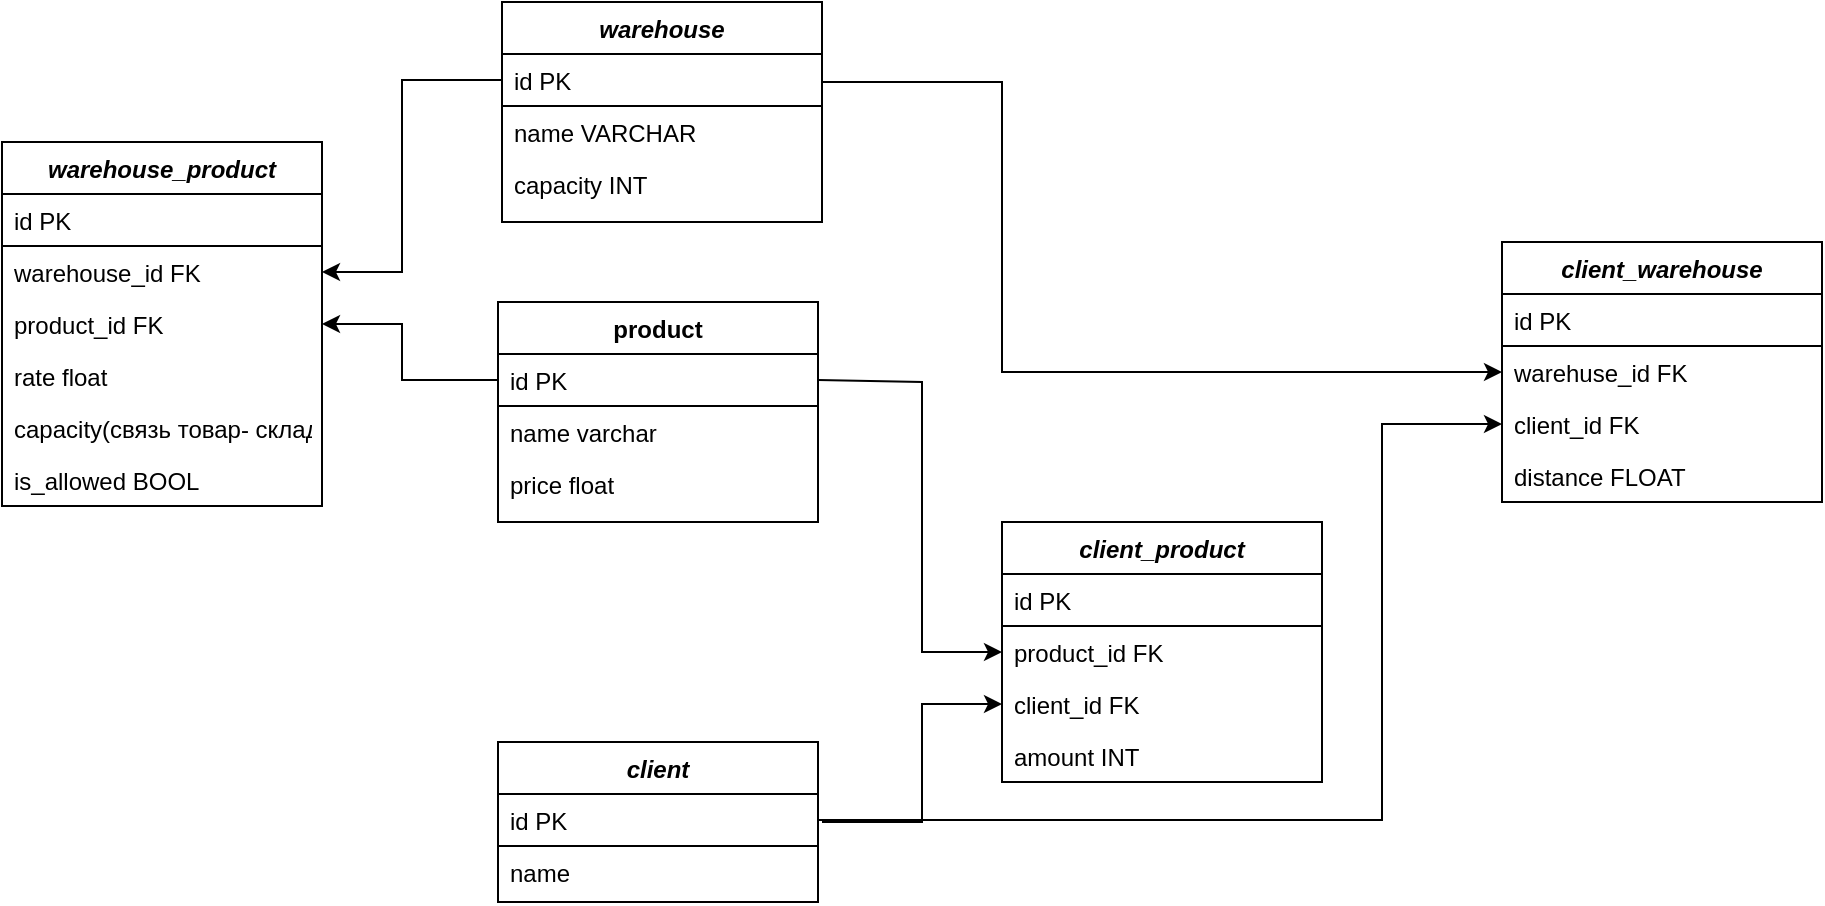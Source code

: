 <mxfile version="21.0.8" type="device" pages="2"><diagram id="C5RBs43oDa-KdzZeNtuy" name="db_scheme"><mxGraphModel dx="1434" dy="1971" grid="1" gridSize="10" guides="1" tooltips="1" connect="1" arrows="1" fold="1" page="1" pageScale="1" pageWidth="827" pageHeight="1169" math="0" shadow="0"><root><mxCell id="WIyWlLk6GJQsqaUBKTNV-0"/><mxCell id="WIyWlLk6GJQsqaUBKTNV-1" parent="WIyWlLk6GJQsqaUBKTNV-0"/><mxCell id="zkfFHV4jXpPFQw0GAbJ--0" value="warehouse" style="swimlane;fontStyle=3;align=center;verticalAlign=top;childLayout=stackLayout;horizontal=1;startSize=26;horizontalStack=0;resizeParent=1;resizeLast=0;collapsible=1;marginBottom=0;rounded=0;shadow=0;strokeWidth=1;" parent="WIyWlLk6GJQsqaUBKTNV-1" vertex="1"><mxGeometry x="510" y="-30" width="160" height="110" as="geometry"><mxRectangle x="230" y="140" width="160" height="26" as="alternateBounds"/></mxGeometry></mxCell><mxCell id="zkfFHV4jXpPFQw0GAbJ--1" value="id PK&#10;" style="text;align=left;verticalAlign=top;spacingLeft=4;spacingRight=4;overflow=hidden;rotatable=0;points=[[0,0.5],[1,0.5]];portConstraint=eastwest;strokeColor=default;" parent="zkfFHV4jXpPFQw0GAbJ--0" vertex="1"><mxGeometry y="26" width="160" height="26" as="geometry"/></mxCell><mxCell id="zkfFHV4jXpPFQw0GAbJ--2" value="name VARCHAR" style="text;align=left;verticalAlign=top;spacingLeft=4;spacingRight=4;overflow=hidden;rotatable=0;points=[[0,0.5],[1,0.5]];portConstraint=eastwest;rounded=0;shadow=0;html=0;" parent="zkfFHV4jXpPFQw0GAbJ--0" vertex="1"><mxGeometry y="52" width="160" height="26" as="geometry"/></mxCell><mxCell id="IBjQlIqPQGtIT2YMtyYu-51" value="capacity INT" style="text;align=left;verticalAlign=top;spacingLeft=4;spacingRight=4;overflow=hidden;rotatable=0;points=[[0,0.5],[1,0.5]];portConstraint=eastwest;rounded=0;shadow=0;html=0;" parent="zkfFHV4jXpPFQw0GAbJ--0" vertex="1"><mxGeometry y="78" width="160" height="26" as="geometry"/></mxCell><mxCell id="zkfFHV4jXpPFQw0GAbJ--17" value="product" style="swimlane;fontStyle=1;align=center;verticalAlign=top;childLayout=stackLayout;horizontal=1;startSize=26;horizontalStack=0;resizeParent=1;resizeLast=0;collapsible=1;marginBottom=0;rounded=0;shadow=0;strokeWidth=1;" parent="WIyWlLk6GJQsqaUBKTNV-1" vertex="1"><mxGeometry x="508" y="120" width="160" height="110" as="geometry"><mxRectangle x="550" y="140" width="160" height="26" as="alternateBounds"/></mxGeometry></mxCell><mxCell id="zkfFHV4jXpPFQw0GAbJ--18" value="id PK" style="text;align=left;verticalAlign=top;spacingLeft=4;spacingRight=4;overflow=hidden;rotatable=0;points=[[0,0.5],[1,0.5]];portConstraint=eastwest;strokeColor=default;" parent="zkfFHV4jXpPFQw0GAbJ--17" vertex="1"><mxGeometry y="26" width="160" height="26" as="geometry"/></mxCell><mxCell id="zkfFHV4jXpPFQw0GAbJ--19" value="name varchar" style="text;align=left;verticalAlign=top;spacingLeft=4;spacingRight=4;overflow=hidden;rotatable=0;points=[[0,0.5],[1,0.5]];portConstraint=eastwest;rounded=0;shadow=0;html=0;" parent="zkfFHV4jXpPFQw0GAbJ--17" vertex="1"><mxGeometry y="52" width="160" height="26" as="geometry"/></mxCell><mxCell id="zkfFHV4jXpPFQw0GAbJ--20" value="price float" style="text;align=left;verticalAlign=top;spacingLeft=4;spacingRight=4;overflow=hidden;rotatable=0;points=[[0,0.5],[1,0.5]];portConstraint=eastwest;rounded=0;shadow=0;html=0;" parent="zkfFHV4jXpPFQw0GAbJ--17" vertex="1"><mxGeometry y="78" width="160" height="26" as="geometry"/></mxCell><mxCell id="IBjQlIqPQGtIT2YMtyYu-3" value="client" style="swimlane;fontStyle=3;align=center;verticalAlign=top;childLayout=stackLayout;horizontal=1;startSize=26;horizontalStack=0;resizeParent=1;resizeLast=0;collapsible=1;marginBottom=0;rounded=0;shadow=0;strokeWidth=1;" parent="WIyWlLk6GJQsqaUBKTNV-1" vertex="1"><mxGeometry x="508" y="340" width="160" height="80" as="geometry"><mxRectangle x="508" y="340" width="160" height="26" as="alternateBounds"/></mxGeometry></mxCell><mxCell id="IBjQlIqPQGtIT2YMtyYu-4" value="id PK&#10;" style="text;align=left;verticalAlign=top;spacingLeft=4;spacingRight=4;overflow=hidden;rotatable=0;points=[[0,0.5],[1,0.5]];portConstraint=eastwest;strokeColor=default;" parent="IBjQlIqPQGtIT2YMtyYu-3" vertex="1"><mxGeometry y="26" width="160" height="26" as="geometry"/></mxCell><mxCell id="IBjQlIqPQGtIT2YMtyYu-5" value="name" style="text;align=left;verticalAlign=top;spacingLeft=4;spacingRight=4;overflow=hidden;rotatable=0;points=[[0,0.5],[1,0.5]];portConstraint=eastwest;rounded=0;shadow=0;html=0;" parent="IBjQlIqPQGtIT2YMtyYu-3" vertex="1"><mxGeometry y="52" width="160" height="26" as="geometry"/></mxCell><mxCell id="IBjQlIqPQGtIT2YMtyYu-27" value="client_product" style="swimlane;fontStyle=3;align=center;verticalAlign=top;childLayout=stackLayout;horizontal=1;startSize=26;horizontalStack=0;resizeParent=1;resizeLast=0;collapsible=1;marginBottom=0;rounded=0;shadow=0;strokeWidth=1;" parent="WIyWlLk6GJQsqaUBKTNV-1" vertex="1"><mxGeometry x="760" y="230" width="160" height="130" as="geometry"><mxRectangle x="230" y="140" width="160" height="26" as="alternateBounds"/></mxGeometry></mxCell><mxCell id="IBjQlIqPQGtIT2YMtyYu-28" value="id PK&#10;" style="text;align=left;verticalAlign=top;spacingLeft=4;spacingRight=4;overflow=hidden;rotatable=0;points=[[0,0.5],[1,0.5]];portConstraint=eastwest;strokeColor=default;" parent="IBjQlIqPQGtIT2YMtyYu-27" vertex="1"><mxGeometry y="26" width="160" height="26" as="geometry"/></mxCell><mxCell id="IBjQlIqPQGtIT2YMtyYu-30" value="product_id FK" style="text;align=left;verticalAlign=top;spacingLeft=4;spacingRight=4;overflow=hidden;rotatable=0;points=[[0,0.5],[1,0.5]];portConstraint=eastwest;rounded=0;shadow=0;html=0;" parent="IBjQlIqPQGtIT2YMtyYu-27" vertex="1"><mxGeometry y="52" width="160" height="26" as="geometry"/></mxCell><mxCell id="IBjQlIqPQGtIT2YMtyYu-34" value="client_id FK" style="text;align=left;verticalAlign=top;spacingLeft=4;spacingRight=4;overflow=hidden;rotatable=0;points=[[0,0.5],[1,0.5]];portConstraint=eastwest;rounded=0;shadow=0;html=0;" parent="IBjQlIqPQGtIT2YMtyYu-27" vertex="1"><mxGeometry y="78" width="160" height="26" as="geometry"/></mxCell><mxCell id="IBjQlIqPQGtIT2YMtyYu-52" value="amount INT&#10;" style="text;align=left;verticalAlign=top;spacingLeft=4;spacingRight=4;overflow=hidden;rotatable=0;points=[[0,0.5],[1,0.5]];portConstraint=eastwest;rounded=0;shadow=0;html=0;" parent="IBjQlIqPQGtIT2YMtyYu-27" vertex="1"><mxGeometry y="104" width="160" height="26" as="geometry"/></mxCell><mxCell id="IBjQlIqPQGtIT2YMtyYu-37" value="" style="endArrow=classic;html=1;rounded=0;entryX=0;entryY=0.5;entryDx=0;entryDy=0;exitX=1;exitY=0.5;exitDx=0;exitDy=0;" parent="WIyWlLk6GJQsqaUBKTNV-1" source="zkfFHV4jXpPFQw0GAbJ--18" target="IBjQlIqPQGtIT2YMtyYu-30" edge="1"><mxGeometry width="50" height="50" relative="1" as="geometry"><mxPoint x="420" y="340" as="sourcePoint"/><mxPoint x="470" y="290" as="targetPoint"/><Array as="points"><mxPoint x="720" y="160"/><mxPoint x="720" y="295"/></Array></mxGeometry></mxCell><mxCell id="IBjQlIqPQGtIT2YMtyYu-38" value="" style="endArrow=classic;html=1;rounded=0;entryX=0;entryY=0.5;entryDx=0;entryDy=0;" parent="WIyWlLk6GJQsqaUBKTNV-1" target="IBjQlIqPQGtIT2YMtyYu-34" edge="1"><mxGeometry width="50" height="50" relative="1" as="geometry"><mxPoint x="670" y="380" as="sourcePoint"/><mxPoint x="750" y="320" as="targetPoint"/><Array as="points"><mxPoint x="720" y="380"/><mxPoint x="720" y="321"/></Array></mxGeometry></mxCell><mxCell id="IBjQlIqPQGtIT2YMtyYu-41" value="warehouse_product" style="swimlane;fontStyle=3;align=center;verticalAlign=top;childLayout=stackLayout;horizontal=1;startSize=26;horizontalStack=0;resizeParent=1;resizeLast=0;collapsible=1;marginBottom=0;rounded=0;shadow=0;strokeWidth=1;" parent="WIyWlLk6GJQsqaUBKTNV-1" vertex="1"><mxGeometry x="260" y="40" width="160" height="182" as="geometry"><mxRectangle x="230" y="140" width="160" height="26" as="alternateBounds"/></mxGeometry></mxCell><mxCell id="IBjQlIqPQGtIT2YMtyYu-42" value="id PK&#10;" style="text;align=left;verticalAlign=top;spacingLeft=4;spacingRight=4;overflow=hidden;rotatable=0;points=[[0,0.5],[1,0.5]];portConstraint=eastwest;strokeColor=default;" parent="IBjQlIqPQGtIT2YMtyYu-41" vertex="1"><mxGeometry y="26" width="160" height="26" as="geometry"/></mxCell><mxCell id="IBjQlIqPQGtIT2YMtyYu-44" value="warehouse_id FK" style="text;align=left;verticalAlign=top;spacingLeft=4;spacingRight=4;overflow=hidden;rotatable=0;points=[[0,0.5],[1,0.5]];portConstraint=eastwest;rounded=0;shadow=0;html=0;" parent="IBjQlIqPQGtIT2YMtyYu-41" vertex="1"><mxGeometry y="52" width="160" height="26" as="geometry"/></mxCell><mxCell id="IBjQlIqPQGtIT2YMtyYu-46" value="product_id FK" style="text;align=left;verticalAlign=top;spacingLeft=4;spacingRight=4;overflow=hidden;rotatable=0;points=[[0,0.5],[1,0.5]];portConstraint=eastwest;rounded=0;shadow=0;html=0;" parent="IBjQlIqPQGtIT2YMtyYu-41" vertex="1"><mxGeometry y="78" width="160" height="26" as="geometry"/></mxCell><mxCell id="IBjQlIqPQGtIT2YMtyYu-50" value="rate float" style="text;align=left;verticalAlign=top;spacingLeft=4;spacingRight=4;overflow=hidden;rotatable=0;points=[[0,0.5],[1,0.5]];portConstraint=eastwest;rounded=0;shadow=0;html=0;" parent="IBjQlIqPQGtIT2YMtyYu-41" vertex="1"><mxGeometry y="104" width="160" height="26" as="geometry"/></mxCell><mxCell id="IBjQlIqPQGtIT2YMtyYu-53" value="capacity(связь товар- склад)" style="text;align=left;verticalAlign=top;spacingLeft=4;spacingRight=4;overflow=hidden;rotatable=0;points=[[0,0.5],[1,0.5]];portConstraint=eastwest;rounded=0;shadow=0;html=0;" parent="IBjQlIqPQGtIT2YMtyYu-41" vertex="1"><mxGeometry y="130" width="160" height="26" as="geometry"/></mxCell><mxCell id="IBjQlIqPQGtIT2YMtyYu-54" value="is_allowed BOOL" style="text;align=left;verticalAlign=top;spacingLeft=4;spacingRight=4;overflow=hidden;rotatable=0;points=[[0,0.5],[1,0.5]];portConstraint=eastwest;rounded=0;shadow=0;html=0;" parent="IBjQlIqPQGtIT2YMtyYu-41" vertex="1"><mxGeometry y="156" width="160" height="26" as="geometry"/></mxCell><mxCell id="IBjQlIqPQGtIT2YMtyYu-45" value="" style="endArrow=classic;html=1;rounded=0;entryX=1;entryY=0.5;entryDx=0;entryDy=0;exitX=0;exitY=0.5;exitDx=0;exitDy=0;" parent="WIyWlLk6GJQsqaUBKTNV-1" source="zkfFHV4jXpPFQw0GAbJ--1" target="IBjQlIqPQGtIT2YMtyYu-44" edge="1"><mxGeometry width="50" height="50" relative="1" as="geometry"><mxPoint x="450" y="280" as="sourcePoint"/><mxPoint x="500" y="230" as="targetPoint"/><Array as="points"><mxPoint x="460" y="9"/><mxPoint x="460" y="105"/></Array></mxGeometry></mxCell><mxCell id="IBjQlIqPQGtIT2YMtyYu-47" value="" style="endArrow=classic;html=1;rounded=0;entryX=1;entryY=0.5;entryDx=0;entryDy=0;exitX=0;exitY=0.5;exitDx=0;exitDy=0;" parent="WIyWlLk6GJQsqaUBKTNV-1" source="zkfFHV4jXpPFQw0GAbJ--18" target="IBjQlIqPQGtIT2YMtyYu-46" edge="1"><mxGeometry width="50" height="50" relative="1" as="geometry"><mxPoint x="450" y="280" as="sourcePoint"/><mxPoint x="500" y="230" as="targetPoint"/><Array as="points"><mxPoint x="460" y="159"/><mxPoint x="460" y="131"/></Array></mxGeometry></mxCell><mxCell id="IBjQlIqPQGtIT2YMtyYu-59" value="client_warehouse" style="swimlane;fontStyle=3;align=center;verticalAlign=top;childLayout=stackLayout;horizontal=1;startSize=26;horizontalStack=0;resizeParent=1;resizeLast=0;collapsible=1;marginBottom=0;rounded=0;shadow=0;strokeWidth=1;" parent="WIyWlLk6GJQsqaUBKTNV-1" vertex="1"><mxGeometry x="1010" y="90" width="160" height="130" as="geometry"><mxRectangle x="230" y="140" width="160" height="26" as="alternateBounds"/></mxGeometry></mxCell><mxCell id="IBjQlIqPQGtIT2YMtyYu-60" value="id PK&#10;" style="text;align=left;verticalAlign=top;spacingLeft=4;spacingRight=4;overflow=hidden;rotatable=0;points=[[0,0.5],[1,0.5]];portConstraint=eastwest;strokeColor=default;" parent="IBjQlIqPQGtIT2YMtyYu-59" vertex="1"><mxGeometry y="26" width="160" height="26" as="geometry"/></mxCell><mxCell id="IBjQlIqPQGtIT2YMtyYu-61" value="warehuse_id FK" style="text;align=left;verticalAlign=top;spacingLeft=4;spacingRight=4;overflow=hidden;rotatable=0;points=[[0,0.5],[1,0.5]];portConstraint=eastwest;rounded=0;shadow=0;html=0;" parent="IBjQlIqPQGtIT2YMtyYu-59" vertex="1"><mxGeometry y="52" width="160" height="26" as="geometry"/></mxCell><mxCell id="IBjQlIqPQGtIT2YMtyYu-62" value="client_id FK" style="text;align=left;verticalAlign=top;spacingLeft=4;spacingRight=4;overflow=hidden;rotatable=0;points=[[0,0.5],[1,0.5]];portConstraint=eastwest;rounded=0;shadow=0;html=0;" parent="IBjQlIqPQGtIT2YMtyYu-59" vertex="1"><mxGeometry y="78" width="160" height="26" as="geometry"/></mxCell><mxCell id="IBjQlIqPQGtIT2YMtyYu-63" value="distance FLOAT" style="text;align=left;verticalAlign=top;spacingLeft=4;spacingRight=4;overflow=hidden;rotatable=0;points=[[0,0.5],[1,0.5]];portConstraint=eastwest;rounded=0;shadow=0;html=0;" parent="IBjQlIqPQGtIT2YMtyYu-59" vertex="1"><mxGeometry y="104" width="160" height="26" as="geometry"/></mxCell><mxCell id="IBjQlIqPQGtIT2YMtyYu-64" value="" style="endArrow=classic;html=1;rounded=0;entryX=0;entryY=0.5;entryDx=0;entryDy=0;exitX=1;exitY=0.5;exitDx=0;exitDy=0;" parent="WIyWlLk6GJQsqaUBKTNV-1" target="IBjQlIqPQGtIT2YMtyYu-61" edge="1"><mxGeometry width="50" height="50" relative="1" as="geometry"><mxPoint x="670" y="10" as="sourcePoint"/><mxPoint x="762" y="146" as="targetPoint"/><Array as="points"><mxPoint x="760" y="10"/><mxPoint x="760" y="155"/></Array></mxGeometry></mxCell><mxCell id="IBjQlIqPQGtIT2YMtyYu-68" value="" style="endArrow=classic;html=1;rounded=0;exitX=1;exitY=0.5;exitDx=0;exitDy=0;entryX=0;entryY=0.5;entryDx=0;entryDy=0;" parent="WIyWlLk6GJQsqaUBKTNV-1" source="IBjQlIqPQGtIT2YMtyYu-4" target="IBjQlIqPQGtIT2YMtyYu-62" edge="1"><mxGeometry width="50" height="50" relative="1" as="geometry"><mxPoint x="750" y="250" as="sourcePoint"/><mxPoint x="980" y="379" as="targetPoint"/><Array as="points"><mxPoint x="950" y="379"/><mxPoint x="950" y="181"/></Array></mxGeometry></mxCell></root></mxGraphModel></diagram><diagram id="NwvgrTIiB3eNbCN-UTD2" name="Алгоритм"><mxGraphModel dx="2607" dy="1458" grid="1" gridSize="10" guides="1" tooltips="1" connect="1" arrows="1" fold="1" page="1" pageScale="1" pageWidth="291" pageHeight="413" math="0" shadow="0"><root><mxCell id="0"/><mxCell id="1" parent="0"/><mxCell id="vYU-wXXdbi1FGhDbmow--1" value="" style="rounded=0;html=1;jettySize=auto;orthogonalLoop=1;fontSize=11;endArrow=block;endFill=0;endSize=8;strokeWidth=1;shadow=0;labelBackgroundColor=none;edgeStyle=orthogonalEdgeStyle;" edge="1" parent="1" source="vYU-wXXdbi1FGhDbmow--2" target="vYU-wXXdbi1FGhDbmow--5"><mxGeometry relative="1" as="geometry"/></mxCell><mxCell id="vYU-wXXdbi1FGhDbmow--2" value="product" style="rounded=1;whiteSpace=wrap;html=1;fontSize=12;glass=0;strokeWidth=1;shadow=0;" vertex="1" parent="1"><mxGeometry x="582.5" y="440" width="120" height="40" as="geometry"/></mxCell><mxCell id="vYU-wXXdbi1FGhDbmow--3" value="Yes" style="rounded=0;html=1;jettySize=auto;orthogonalLoop=1;fontSize=11;endArrow=block;endFill=0;endSize=8;strokeWidth=1;shadow=0;labelBackgroundColor=none;edgeStyle=orthogonalEdgeStyle;" edge="1" parent="1" source="vYU-wXXdbi1FGhDbmow--5" target="vYU-wXXdbi1FGhDbmow--9"><mxGeometry y="20" relative="1" as="geometry"><mxPoint as="offset"/></mxGeometry></mxCell><mxCell id="vYU-wXXdbi1FGhDbmow--4" value="No" style="edgeStyle=orthogonalEdgeStyle;rounded=0;html=1;jettySize=auto;orthogonalLoop=1;fontSize=11;endArrow=block;endFill=0;endSize=8;strokeWidth=1;shadow=0;labelBackgroundColor=none;" edge="1" parent="1" source="vYU-wXXdbi1FGhDbmow--5" target="vYU-wXXdbi1FGhDbmow--6"><mxGeometry y="10" relative="1" as="geometry"><mxPoint as="offset"/></mxGeometry></mxCell><mxCell id="vYU-wXXdbi1FGhDbmow--5" value="Есть ли склад на котором хранится это товар&amp;nbsp;" style="rhombus;whiteSpace=wrap;html=1;shadow=0;fontFamily=Helvetica;fontSize=12;align=center;strokeWidth=1;spacing=6;spacingTop=-4;" vertex="1" parent="1"><mxGeometry x="550" y="520" width="185" height="110" as="geometry"/></mxCell><mxCell id="vYU-wXXdbi1FGhDbmow--6" value="Ошибка.&lt;br&gt;не можем сохранить товар&amp;nbsp;" style="rounded=1;whiteSpace=wrap;html=1;fontSize=12;glass=0;strokeWidth=1;shadow=0;" vertex="1" parent="1"><mxGeometry x="810" y="555" width="120" height="40" as="geometry"/></mxCell><mxCell id="vYU-wXXdbi1FGhDbmow--7" value="No" style="rounded=0;html=1;jettySize=auto;orthogonalLoop=1;fontSize=11;endArrow=block;endFill=0;endSize=8;strokeWidth=1;shadow=0;labelBackgroundColor=none;edgeStyle=orthogonalEdgeStyle;entryX=0;entryY=0.5;entryDx=0;entryDy=0;" edge="1" parent="1" source="vYU-wXXdbi1FGhDbmow--9" target="vYU-wXXdbi1FGhDbmow--15"><mxGeometry x="0.333" y="20" relative="1" as="geometry"><mxPoint as="offset"/><mxPoint x="1010" y="964.957" as="targetPoint"/><Array as="points"><mxPoint x="960" y="930"/><mxPoint x="960" y="930"/></Array></mxGeometry></mxCell><mxCell id="vYU-wXXdbi1FGhDbmow--8" value="Yes" style="edgeStyle=orthogonalEdgeStyle;rounded=0;html=1;jettySize=auto;orthogonalLoop=1;fontSize=11;endArrow=block;endFill=0;endSize=8;strokeWidth=1;shadow=0;labelBackgroundColor=none;entryX=0.5;entryY=0;entryDx=0;entryDy=0;" edge="1" parent="1" source="vYU-wXXdbi1FGhDbmow--9" target="vYU-wXXdbi1FGhDbmow--13"><mxGeometry y="10" relative="1" as="geometry"><mxPoint as="offset"/><mxPoint x="565" y="1270" as="targetPoint"/><Array as="points"/></mxGeometry></mxCell><mxCell id="vYU-wXXdbi1FGhDbmow--9" value="count of product &amp;lt;= capacity warehouse_product&amp;nbsp;&lt;br&gt;&lt;b&gt;AND&lt;/b&gt; sum(capacity_warehouse(таблица WarehouseProduct)) &amp;lt;= warehouse_capacity(Warehouse)&amp;nbsp;" style="rhombus;whiteSpace=wrap;html=1;shadow=0;fontFamily=Helvetica;fontSize=12;align=center;strokeWidth=1;spacing=6;spacingTop=-4;" vertex="1" parent="1"><mxGeometry x="370" y="820" width="390" height="220" as="geometry"/></mxCell><mxCell id="vYU-wXXdbi1FGhDbmow--10" value="client" style="rounded=1;whiteSpace=wrap;html=1;fontSize=12;glass=0;strokeWidth=1;shadow=0;" vertex="1" parent="1"><mxGeometry x="582.5" y="370" width="120" height="40" as="geometry"/></mxCell><mxCell id="vYU-wXXdbi1FGhDbmow--11" value="" style="rounded=0;html=1;jettySize=auto;orthogonalLoop=1;fontSize=11;endArrow=block;endFill=0;endSize=8;strokeWidth=1;shadow=0;labelBackgroundColor=none;edgeStyle=orthogonalEdgeStyle;entryX=0.5;entryY=0;entryDx=0;entryDy=0;" edge="1" parent="1" target="vYU-wXXdbi1FGhDbmow--2"><mxGeometry relative="1" as="geometry"><mxPoint x="642" y="410" as="sourcePoint"/><mxPoint x="642.25" y="430" as="targetPoint"/></mxGeometry></mxCell><mxCell id="vYU-wXXdbi1FGhDbmow--12" style="edgeStyle=orthogonalEdgeStyle;rounded=0;orthogonalLoop=1;jettySize=auto;html=1;entryX=0.5;entryY=0;entryDx=0;entryDy=0;" edge="1" parent="1" source="vYU-wXXdbi1FGhDbmow--13" target="vYU-wXXdbi1FGhDbmow--27"><mxGeometry relative="1" as="geometry"><mxPoint x="565" y="1410" as="targetPoint"/></mxGeometry></mxCell><mxCell id="vYU-wXXdbi1FGhDbmow--13" value="Стоимость транспортировки от склада до клиента" style="rounded=1;whiteSpace=wrap;html=1;" vertex="1" parent="1"><mxGeometry x="505" y="1280" width="120" height="60" as="geometry"/></mxCell><mxCell id="vYU-wXXdbi1FGhDbmow--14" style="edgeStyle=orthogonalEdgeStyle;rounded=0;orthogonalLoop=1;jettySize=auto;html=1;entryX=0.5;entryY=0;entryDx=0;entryDy=0;" edge="1" parent="1" source="vYU-wXXdbi1FGhDbmow--15" target="vYU-wXXdbi1FGhDbmow--21"><mxGeometry relative="1" as="geometry"><mxPoint x="1220" y="1090" as="targetPoint"/></mxGeometry></mxCell><mxCell id="vYU-wXXdbi1FGhDbmow--15" value="Есть ли еще склад, на которой может хранится этот товар" style="rhombus;whiteSpace=wrap;html=1;" vertex="1" parent="1"><mxGeometry x="1030" y="827.52" width="380" height="204.96" as="geometry"/></mxCell><mxCell id="vYU-wXXdbi1FGhDbmow--16" value="" style="endArrow=classic;html=1;rounded=0;exitX=1;exitY=0.5;exitDx=0;exitDy=0;entryX=1;entryY=0.5;entryDx=0;entryDy=0;" edge="1" parent="1" source="vYU-wXXdbi1FGhDbmow--15" target="vYU-wXXdbi1FGhDbmow--6"><mxGeometry width="50" height="50" relative="1" as="geometry"><mxPoint x="830" y="810" as="sourcePoint"/><mxPoint x="880" y="760" as="targetPoint"/><Array as="points"><mxPoint x="1410" y="580"/><mxPoint x="1220" y="580"/></Array></mxGeometry></mxCell><mxCell id="vYU-wXXdbi1FGhDbmow--17" value="No" style="text;html=1;strokeColor=none;fillColor=none;align=center;verticalAlign=middle;whiteSpace=wrap;rounded=0;" vertex="1" parent="1"><mxGeometry x="1430" y="890" width="60" height="30" as="geometry"/></mxCell><mxCell id="vYU-wXXdbi1FGhDbmow--18" value="Yes" style="text;html=1;strokeColor=none;fillColor=none;align=center;verticalAlign=middle;whiteSpace=wrap;rounded=0;" vertex="1" parent="1"><mxGeometry x="1237" y="1050" width="60" height="30" as="geometry"/></mxCell><mxCell id="vYU-wXXdbi1FGhDbmow--19" style="edgeStyle=orthogonalEdgeStyle;rounded=0;orthogonalLoop=1;jettySize=auto;html=1;entryX=1;entryY=0.5;entryDx=0;entryDy=0;" edge="1" parent="1" source="vYU-wXXdbi1FGhDbmow--21" target="vYU-wXXdbi1FGhDbmow--13"><mxGeometry relative="1" as="geometry"><mxPoint x="1140" y="1280" as="targetPoint"/><Array as="points"><mxPoint x="1220" y="1310"/></Array></mxGeometry></mxCell><mxCell id="vYU-wXXdbi1FGhDbmow--20" style="edgeStyle=orthogonalEdgeStyle;rounded=0;orthogonalLoop=1;jettySize=auto;html=1;entryX=0.5;entryY=0;entryDx=0;entryDy=0;" edge="1" parent="1" source="vYU-wXXdbi1FGhDbmow--21" target="vYU-wXXdbi1FGhDbmow--9"><mxGeometry relative="1" as="geometry"><mxPoint x="1500" y="1160" as="targetPoint"/><Array as="points"><mxPoint x="1590" y="1160"/><mxPoint x="1590" y="770"/><mxPoint x="565" y="770"/></Array></mxGeometry></mxCell><mxCell id="vYU-wXXdbi1FGhDbmow--21" value="то что не поместилось в склад = Count of product - capacity_warehouse_product" style="rounded=1;whiteSpace=wrap;html=1;" vertex="1" parent="1"><mxGeometry x="1050" y="1120" width="340" height="80" as="geometry"/></mxCell><mxCell id="vYU-wXXdbi1FGhDbmow--22" value="Идем с capacity_warehouse_product" style="text;html=1;strokeColor=none;fillColor=none;align=center;verticalAlign=middle;whiteSpace=wrap;rounded=0;" vertex="1" parent="1"><mxGeometry x="890" y="1260" width="60" height="30" as="geometry"/></mxCell><mxCell id="vYU-wXXdbi1FGhDbmow--23" value="Text" style="text;html=1;strokeColor=none;fillColor=none;align=center;verticalAlign=middle;whiteSpace=wrap;rounded=0;" vertex="1" parent="1"><mxGeometry x="890" y="1100" width="60" height="30" as="geometry"/></mxCell><mxCell id="vYU-wXXdbi1FGhDbmow--24" value="Идем с тем что не поместилось" style="text;html=1;strokeColor=none;fillColor=none;align=center;verticalAlign=middle;whiteSpace=wrap;rounded=0;" vertex="1" parent="1"><mxGeometry x="1460" y="1100" width="60" height="30" as="geometry"/></mxCell><mxCell id="vYU-wXXdbi1FGhDbmow--25" style="edgeStyle=orthogonalEdgeStyle;rounded=0;orthogonalLoop=1;jettySize=auto;html=1;entryX=0.5;entryY=0;entryDx=0;entryDy=0;" edge="1" parent="1" source="vYU-wXXdbi1FGhDbmow--27" target="vYU-wXXdbi1FGhDbmow--29"><mxGeometry relative="1" as="geometry"><mxPoint x="565" y="1690" as="targetPoint"/></mxGeometry></mxCell><mxCell id="vYU-wXXdbi1FGhDbmow--26" style="edgeStyle=orthogonalEdgeStyle;rounded=0;orthogonalLoop=1;jettySize=auto;html=1;entryX=0;entryY=0.5;entryDx=0;entryDy=0;" edge="1" parent="1" source="vYU-wXXdbi1FGhDbmow--27" target="vYU-wXXdbi1FGhDbmow--9"><mxGeometry relative="1" as="geometry"><mxPoint x="340" y="930" as="targetPoint"/><Array as="points"><mxPoint x="260" y="1520"/><mxPoint x="260" y="930"/></Array></mxGeometry></mxCell><mxCell id="vYU-wXXdbi1FGhDbmow--27" value="Есть ли еще склад, на котором хранится этот товар" style="rhombus;whiteSpace=wrap;html=1;" vertex="1" parent="1"><mxGeometry x="432.5" y="1430" width="265" height="180" as="geometry"/></mxCell><mxCell id="vYU-wXXdbi1FGhDbmow--28" value="Нет" style="text;html=1;strokeColor=none;fillColor=none;align=center;verticalAlign=middle;whiteSpace=wrap;rounded=0;" vertex="1" parent="1"><mxGeometry x="582.5" y="1620" width="60" height="30" as="geometry"/></mxCell><mxCell id="vYU-wXXdbi1FGhDbmow--29" value="Финиш" style="rounded=0;whiteSpace=wrap;html=1;" vertex="1" parent="1"><mxGeometry x="505" y="1700" width="120" height="60" as="geometry"/></mxCell><mxCell id="vYU-wXXdbi1FGhDbmow--30" value="Да" style="text;html=1;strokeColor=none;fillColor=none;align=center;verticalAlign=middle;whiteSpace=wrap;rounded=0;" vertex="1" parent="1"><mxGeometry x="360" y="1470" width="60" height="30" as="geometry"/></mxCell></root></mxGraphModel></diagram></mxfile>